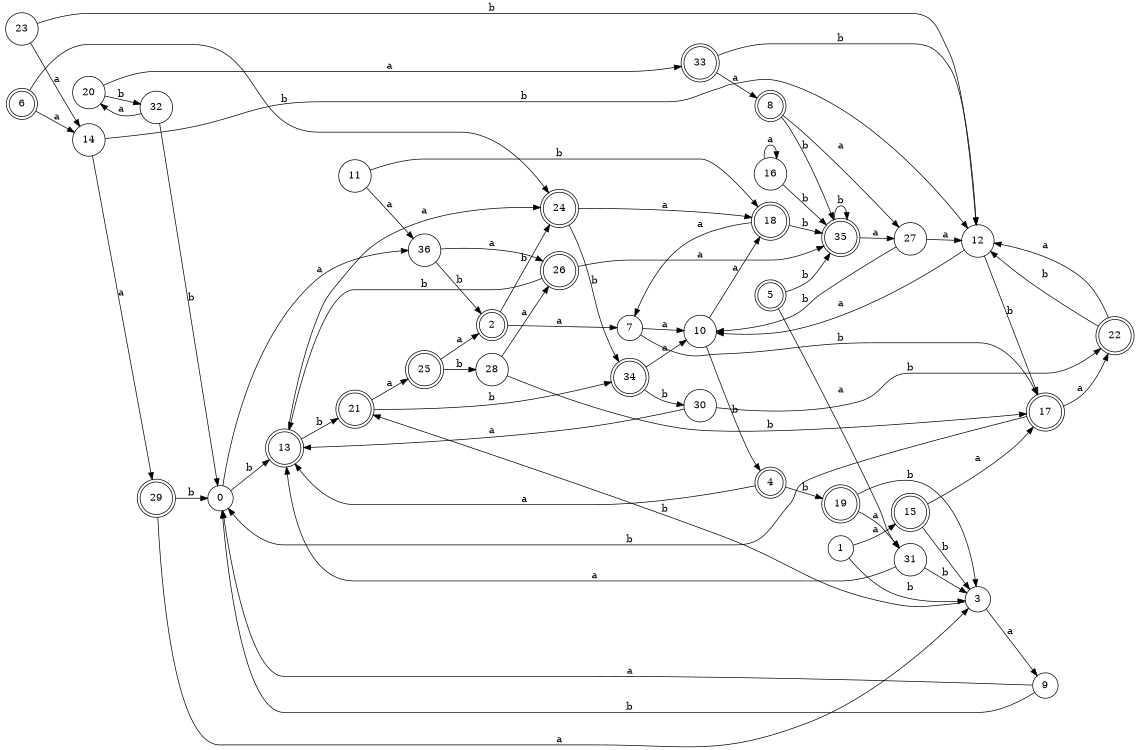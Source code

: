 digraph n30_9 {
__start0 [label="" shape="none"];

rankdir=LR;
size="8,5";

s0 [style="filled", color="black", fillcolor="white" shape="circle", label="0"];
s1 [style="filled", color="black", fillcolor="white" shape="circle", label="1"];
s2 [style="rounded,filled", color="black", fillcolor="white" shape="doublecircle", label="2"];
s3 [style="filled", color="black", fillcolor="white" shape="circle", label="3"];
s4 [style="rounded,filled", color="black", fillcolor="white" shape="doublecircle", label="4"];
s5 [style="rounded,filled", color="black", fillcolor="white" shape="doublecircle", label="5"];
s6 [style="rounded,filled", color="black", fillcolor="white" shape="doublecircle", label="6"];
s7 [style="filled", color="black", fillcolor="white" shape="circle", label="7"];
s8 [style="rounded,filled", color="black", fillcolor="white" shape="doublecircle", label="8"];
s9 [style="filled", color="black", fillcolor="white" shape="circle", label="9"];
s10 [style="filled", color="black", fillcolor="white" shape="circle", label="10"];
s11 [style="filled", color="black", fillcolor="white" shape="circle", label="11"];
s12 [style="filled", color="black", fillcolor="white" shape="circle", label="12"];
s13 [style="rounded,filled", color="black", fillcolor="white" shape="doublecircle", label="13"];
s14 [style="filled", color="black", fillcolor="white" shape="circle", label="14"];
s15 [style="rounded,filled", color="black", fillcolor="white" shape="doublecircle", label="15"];
s16 [style="filled", color="black", fillcolor="white" shape="circle", label="16"];
s17 [style="rounded,filled", color="black", fillcolor="white" shape="doublecircle", label="17"];
s18 [style="rounded,filled", color="black", fillcolor="white" shape="doublecircle", label="18"];
s19 [style="rounded,filled", color="black", fillcolor="white" shape="doublecircle", label="19"];
s20 [style="filled", color="black", fillcolor="white" shape="circle", label="20"];
s21 [style="rounded,filled", color="black", fillcolor="white" shape="doublecircle", label="21"];
s22 [style="rounded,filled", color="black", fillcolor="white" shape="doublecircle", label="22"];
s23 [style="filled", color="black", fillcolor="white" shape="circle", label="23"];
s24 [style="rounded,filled", color="black", fillcolor="white" shape="doublecircle", label="24"];
s25 [style="rounded,filled", color="black", fillcolor="white" shape="doublecircle", label="25"];
s26 [style="rounded,filled", color="black", fillcolor="white" shape="doublecircle", label="26"];
s27 [style="filled", color="black", fillcolor="white" shape="circle", label="27"];
s28 [style="filled", color="black", fillcolor="white" shape="circle", label="28"];
s29 [style="rounded,filled", color="black", fillcolor="white" shape="doublecircle", label="29"];
s30 [style="filled", color="black", fillcolor="white" shape="circle", label="30"];
s31 [style="filled", color="black", fillcolor="white" shape="circle", label="31"];
s32 [style="filled", color="black", fillcolor="white" shape="circle", label="32"];
s33 [style="rounded,filled", color="black", fillcolor="white" shape="doublecircle", label="33"];
s34 [style="rounded,filled", color="black", fillcolor="white" shape="doublecircle", label="34"];
s35 [style="rounded,filled", color="black", fillcolor="white" shape="doublecircle", label="35"];
s36 [style="filled", color="black", fillcolor="white" shape="circle", label="36"];
s0 -> s36 [label="a"];
s0 -> s13 [label="b"];
s1 -> s15 [label="a"];
s1 -> s3 [label="b"];
s2 -> s7 [label="a"];
s2 -> s24 [label="b"];
s3 -> s9 [label="a"];
s3 -> s21 [label="b"];
s4 -> s13 [label="a"];
s4 -> s19 [label="b"];
s5 -> s31 [label="a"];
s5 -> s35 [label="b"];
s6 -> s14 [label="a"];
s6 -> s24 [label="b"];
s7 -> s10 [label="a"];
s7 -> s17 [label="b"];
s8 -> s27 [label="a"];
s8 -> s35 [label="b"];
s9 -> s0 [label="a"];
s9 -> s0 [label="b"];
s10 -> s18 [label="a"];
s10 -> s4 [label="b"];
s11 -> s36 [label="a"];
s11 -> s18 [label="b"];
s12 -> s10 [label="a"];
s12 -> s17 [label="b"];
s13 -> s24 [label="a"];
s13 -> s21 [label="b"];
s14 -> s29 [label="a"];
s14 -> s12 [label="b"];
s15 -> s17 [label="a"];
s15 -> s3 [label="b"];
s16 -> s16 [label="a"];
s16 -> s35 [label="b"];
s17 -> s22 [label="a"];
s17 -> s0 [label="b"];
s18 -> s7 [label="a"];
s18 -> s35 [label="b"];
s19 -> s31 [label="a"];
s19 -> s3 [label="b"];
s20 -> s33 [label="a"];
s20 -> s32 [label="b"];
s21 -> s25 [label="a"];
s21 -> s34 [label="b"];
s22 -> s12 [label="a"];
s22 -> s12 [label="b"];
s23 -> s14 [label="a"];
s23 -> s12 [label="b"];
s24 -> s18 [label="a"];
s24 -> s34 [label="b"];
s25 -> s2 [label="a"];
s25 -> s28 [label="b"];
s26 -> s35 [label="a"];
s26 -> s13 [label="b"];
s27 -> s12 [label="a"];
s27 -> s10 [label="b"];
s28 -> s26 [label="a"];
s28 -> s17 [label="b"];
s29 -> s3 [label="a"];
s29 -> s0 [label="b"];
s30 -> s13 [label="a"];
s30 -> s22 [label="b"];
s31 -> s13 [label="a"];
s31 -> s3 [label="b"];
s32 -> s20 [label="a"];
s32 -> s0 [label="b"];
s33 -> s8 [label="a"];
s33 -> s12 [label="b"];
s34 -> s10 [label="a"];
s34 -> s30 [label="b"];
s35 -> s27 [label="a"];
s35 -> s35 [label="b"];
s36 -> s26 [label="a"];
s36 -> s2 [label="b"];

}